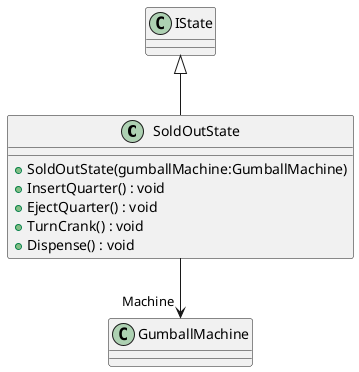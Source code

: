 @startuml
class SoldOutState {
    + SoldOutState(gumballMachine:GumballMachine)
    + InsertQuarter() : void
    + EjectQuarter() : void
    + TurnCrank() : void
    + Dispense() : void
}
IState <|-- SoldOutState
SoldOutState --> "Machine" GumballMachine
@enduml
